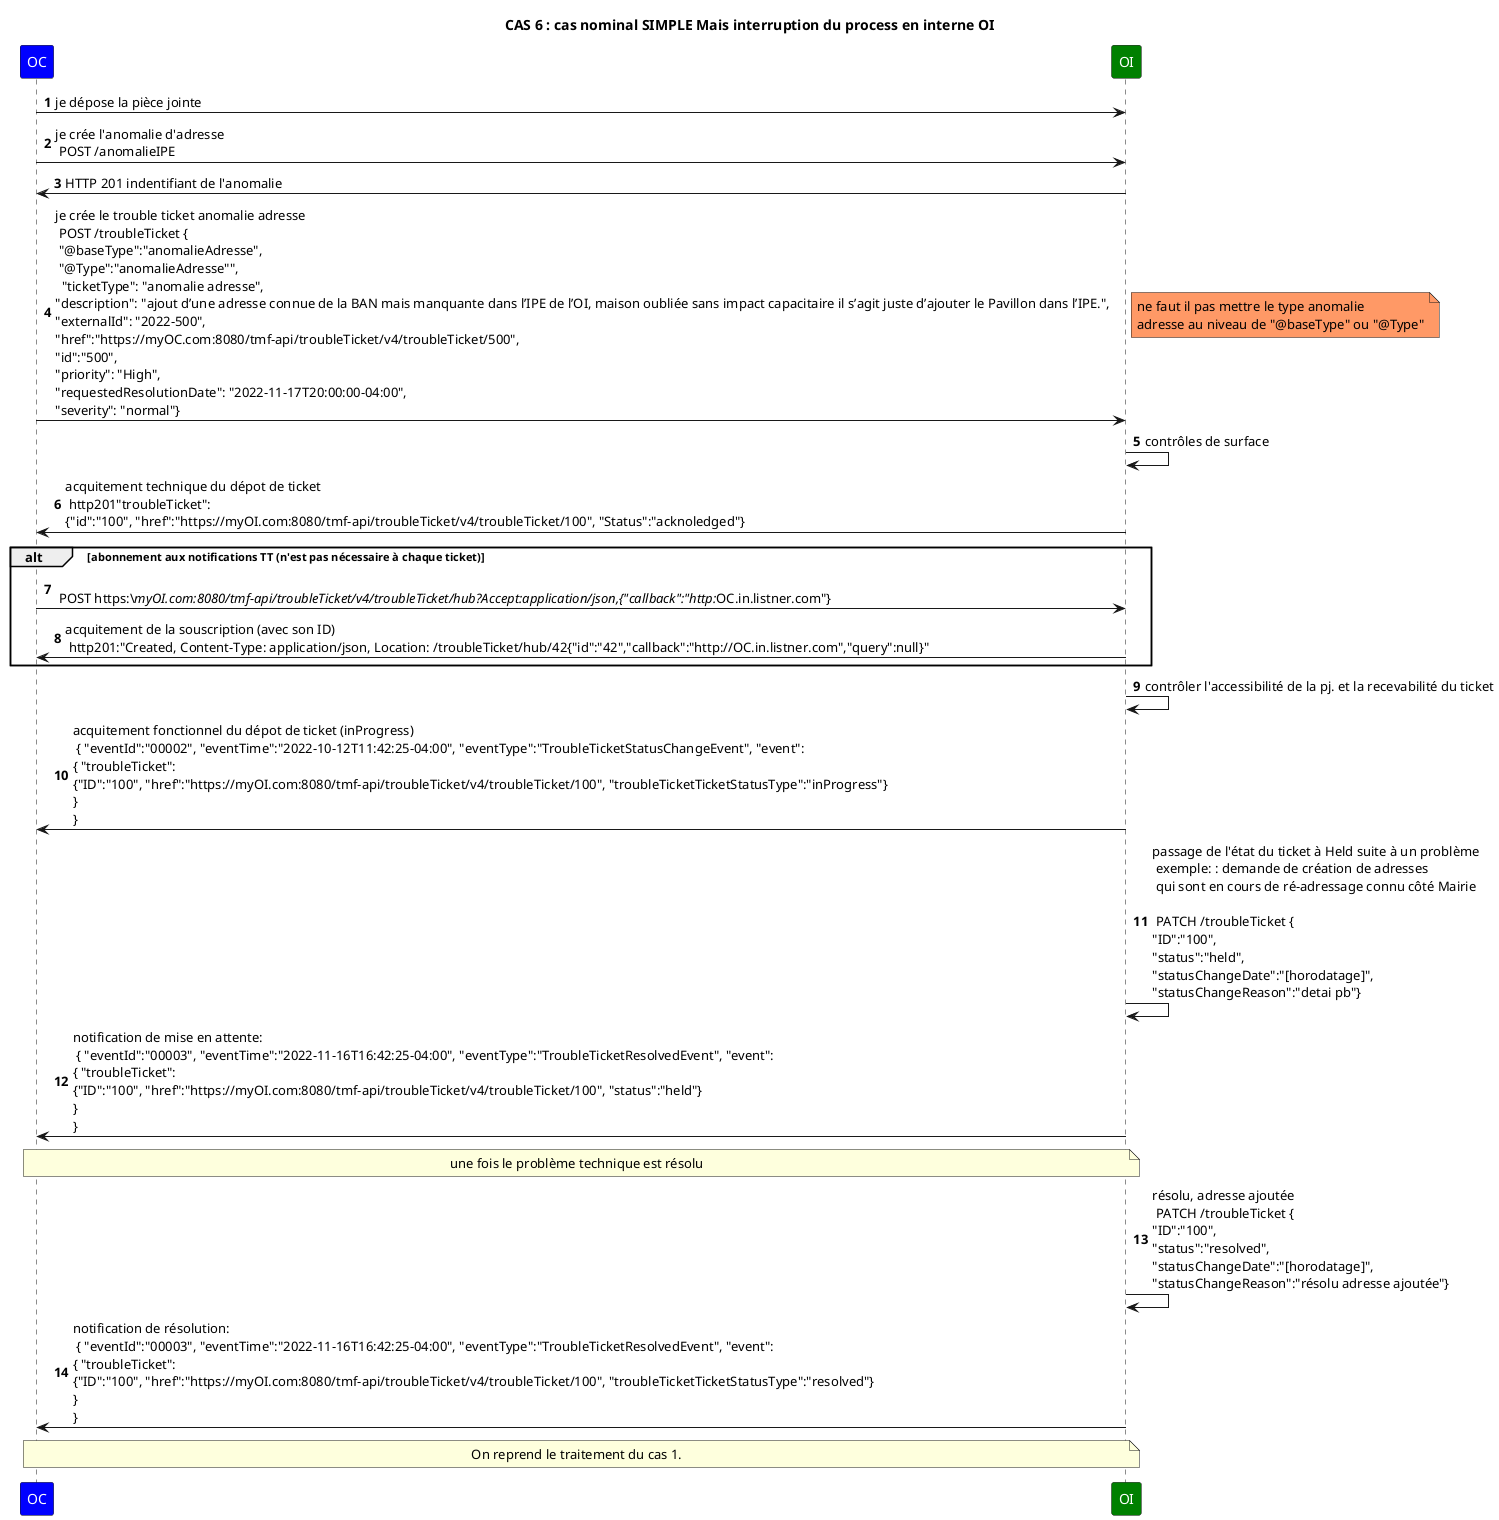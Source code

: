 @startuml

skinparam ParticipantFontColor automatic

title: CAS 6 : cas nominal SIMPLE Mais interruption du process en interne OI

autonumber

participant OC #Blue
participant OI #Green

OC->OI: je dépose la pièce jointe
OC->OI: je crée l'anomalie d'adresse \n POST /anomalieIPE
OI->OC: HTTP 201 indentifiant de l'anomalie
OC->OI: je crée le trouble ticket anomalie adresse \n POST /troubleTicket {\n "@baseType":"anomalieAdresse", \n "@Type":"anomalieAdresse"", \n  "ticketType": "anomalie adresse",\n"description": "ajout d’une adresse connue de la BAN mais manquante dans l’IPE de l’OI, maison oubliée sans impact capacitaire il s’agit juste d’ajouter le Pavillon dans l’IPE.",\n"externalId": "2022-500",\n"href":"https://myOC.com:8080/tmf-api/troubleTicket/v4/troubleTicket/500",\n"id":"500",\n"priority": "High",\n"requestedResolutionDate": "2022-11-17T20:00:00-04:00",\n"severity": "normal"}

note right 	#ff9966
  ne faut il pas mettre le type anomalie
  adresse au niveau de "@baseType" ou "@Type"
endnote

OI->OI: contrôles de surface

OI->OC: acquitement technique du dépot de ticket \n http201"troubleTicket": \n{"id":"100", "href":"https://myOI.com:8080/tmf-api/troubleTicket/v4/troubleTicket/100", "Status":"acknoledged"}
alt abonnement aux notifications TT (n'est pas nécessaire à chaque ticket)
OC->OI:  \n POST https:\//myOI.com:8080/tmf-api/troubleTicket/v4/troubleTicket/hub?Accept:application/json,{"callback":"http://OC.in.listner.com"}
OI->OC: acquitement de la souscription (avec son ID) \n http201:"Created, Content-Type: application/json, Location: /troubleTicket/hub/42{"id":"42","callback":"http://OC.in.listner.com","query":null}"

end


OI->OI: contrôler l'accessibilité de la pj. et la recevabilité du ticket

OI->OC: acquitement fonctionnel du dépot de ticket (inProgress) \n { "eventId":"00002", "eventTime":"2022-10-12T11:42:25-04:00", "eventType":"TroubleTicketStatusChangeEvent", "event": \n{ "troubleTicket": \n{"ID":"100", "href":"https://myOI.com:8080/tmf-api/troubleTicket/v4/troubleTicket/100", "troubleTicketTicketStatusType":"inProgress"}\n} \n}

OI->OI: passage de l'état du ticket à Held suite à un problème \n exemple: : demande de création de adresses \n qui sont en cours de ré-adressage connu côté Mairie \n\n PATCH /troubleTicket {\n"ID":"100",\n"status":"held",\n"statusChangeDate":"[horodatage]",\n"statusChangeReason":"detai pb"}
OI->OC: notification de mise en attente: \n { "eventId":"00003", "eventTime":"2022-11-16T16:42:25-04:00", "eventType":"TroubleTicketResolvedEvent", "event": \n{ "troubleTicket": \n{"ID":"100", "href":"https://myOI.com:8080/tmf-api/troubleTicket/v4/troubleTicket/100", "status":"held"}\n} \n}

note over OI,OC
une fois le problème technique est résolu
endnote

OI->OI: résolu, adresse ajoutée \n PATCH /troubleTicket {\n"ID":"100",\n"status":"resolved",\n"statusChangeDate":"[horodatage]",\n"statusChangeReason":"résolu adresse ajoutée"}


OI->OC: notification de résolution: \n { "eventId":"00003", "eventTime":"2022-11-16T16:42:25-04:00", "eventType":"TroubleTicketResolvedEvent", "event": \n{ "troubleTicket": \n{"ID":"100", "href":"https://myOI.com:8080/tmf-api/troubleTicket/v4/troubleTicket/100", "troubleTicketTicketStatusType":"resolved"}\n} \n}



note over OI,  OC
On reprend le traitement du cas 1.
endnote


@enduml





